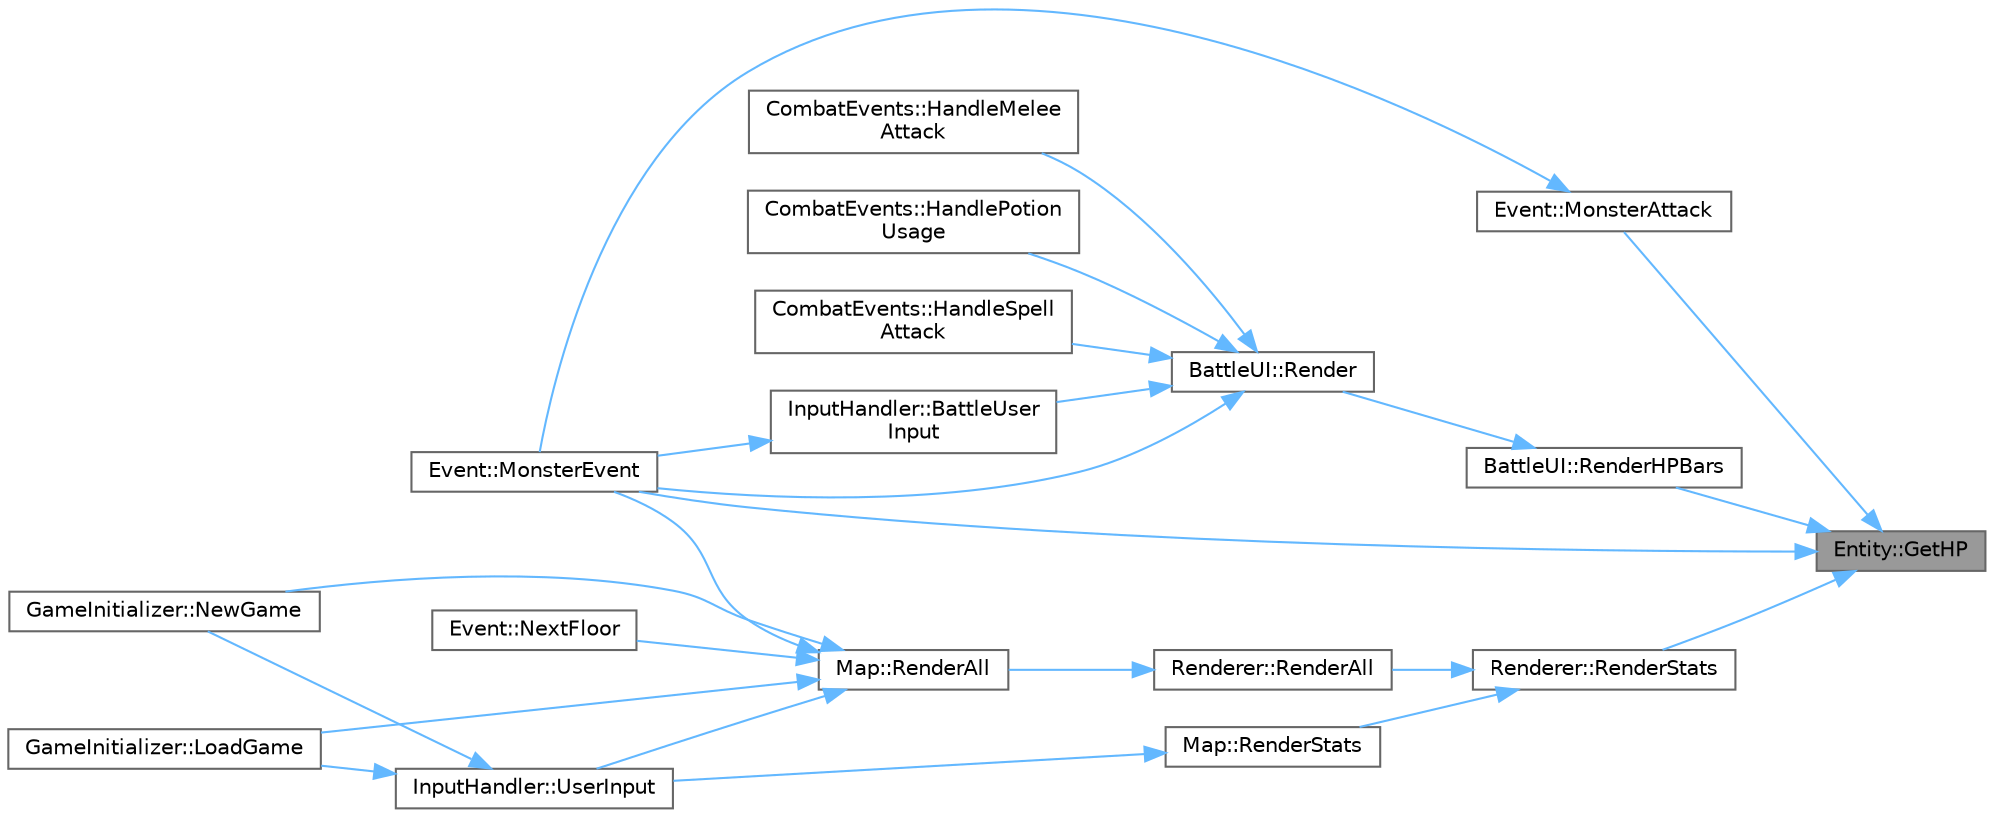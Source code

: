 digraph "Entity::GetHP"
{
 // LATEX_PDF_SIZE
  bgcolor="transparent";
  edge [fontname=Helvetica,fontsize=10,labelfontname=Helvetica,labelfontsize=10];
  node [fontname=Helvetica,fontsize=10,shape=box,height=0.2,width=0.4];
  rankdir="RL";
  Node1 [id="Node000001",label="Entity::GetHP",height=0.2,width=0.4,color="gray40", fillcolor="grey60", style="filled", fontcolor="black",tooltip="Gets the current health points attribute of the entity."];
  Node1 -> Node2 [id="edge1_Node000001_Node000002",dir="back",color="steelblue1",style="solid",tooltip=" "];
  Node2 [id="Node000002",label="Event::MonsterAttack",height=0.2,width=0.4,color="grey40", fillcolor="white", style="filled",URL="$class_event.html#a5de3ce0dfad3a73227db61e9c7e8d6da",tooltip="Handles a monster attack event."];
  Node2 -> Node3 [id="edge2_Node000002_Node000003",dir="back",color="steelblue1",style="solid",tooltip=" "];
  Node3 [id="Node000003",label="Event::MonsterEvent",height=0.2,width=0.4,color="grey40", fillcolor="white", style="filled",URL="$class_event.html#ae13a9997f6b23b04342dee739f2cd1b6",tooltip="Handles a monster event."];
  Node1 -> Node3 [id="edge3_Node000001_Node000003",dir="back",color="steelblue1",style="solid",tooltip=" "];
  Node1 -> Node4 [id="edge4_Node000001_Node000004",dir="back",color="steelblue1",style="solid",tooltip=" "];
  Node4 [id="Node000004",label="BattleUI::RenderHPBars",height=0.2,width=0.4,color="grey40", fillcolor="white", style="filled",URL="$class_battle_u_i.html#af90c38e3b548f3b05668166e60d3c5d8",tooltip="Renders the HP bars for the player and the monster."];
  Node4 -> Node5 [id="edge5_Node000004_Node000005",dir="back",color="steelblue1",style="solid",tooltip=" "];
  Node5 [id="Node000005",label="BattleUI::Render",height=0.2,width=0.4,color="grey40", fillcolor="white", style="filled",URL="$class_battle_u_i.html#a7f64fecd0128bcbf29ab533b0af2de84",tooltip="Renders the battle UI."];
  Node5 -> Node6 [id="edge6_Node000005_Node000006",dir="back",color="steelblue1",style="solid",tooltip=" "];
  Node6 [id="Node000006",label="InputHandler::BattleUser\lInput",height=0.2,width=0.4,color="grey40", fillcolor="white", style="filled",URL="$class_input_handler.html#ae545a74e25eef71ed3f658789cc5018a",tooltip="Handles user input during battles."];
  Node6 -> Node3 [id="edge7_Node000006_Node000003",dir="back",color="steelblue1",style="solid",tooltip=" "];
  Node5 -> Node7 [id="edge8_Node000005_Node000007",dir="back",color="steelblue1",style="solid",tooltip=" "];
  Node7 [id="Node000007",label="CombatEvents::HandleMelee\lAttack",height=0.2,width=0.4,color="grey40", fillcolor="white", style="filled",URL="$class_combat_events.html#ac218c5524397d2ab4fedb0203e87475b",tooltip="Handles a melee attack in combat."];
  Node5 -> Node8 [id="edge9_Node000005_Node000008",dir="back",color="steelblue1",style="solid",tooltip=" "];
  Node8 [id="Node000008",label="CombatEvents::HandlePotion\lUsage",height=0.2,width=0.4,color="grey40", fillcolor="white", style="filled",URL="$class_combat_events.html#a3260199bd698163d4460d0d1319daf4c",tooltip="Handles the usage of a potion in combat."];
  Node5 -> Node9 [id="edge10_Node000005_Node000009",dir="back",color="steelblue1",style="solid",tooltip=" "];
  Node9 [id="Node000009",label="CombatEvents::HandleSpell\lAttack",height=0.2,width=0.4,color="grey40", fillcolor="white", style="filled",URL="$class_combat_events.html#a446faa7e9689eeb8eeb7f97046be3c8c",tooltip="Handles a spell attack in combat."];
  Node5 -> Node3 [id="edge11_Node000005_Node000003",dir="back",color="steelblue1",style="solid",tooltip=" "];
  Node1 -> Node10 [id="edge12_Node000001_Node000010",dir="back",color="steelblue1",style="solid",tooltip=" "];
  Node10 [id="Node000010",label="Renderer::RenderStats",height=0.2,width=0.4,color="grey40", fillcolor="white", style="filled",URL="$class_renderer.html#a9d637be028a796df2def962b166cbc3b",tooltip="Renders the player statistics on the console."];
  Node10 -> Node11 [id="edge13_Node000010_Node000011",dir="back",color="steelblue1",style="solid",tooltip=" "];
  Node11 [id="Node000011",label="Renderer::RenderAll",height=0.2,width=0.4,color="grey40", fillcolor="white", style="filled",URL="$class_renderer.html#a4b9534b25b7aaa77db529028db506fe1",tooltip="Renders the entire game map and player position on the console."];
  Node11 -> Node12 [id="edge14_Node000011_Node000012",dir="back",color="steelblue1",style="solid",tooltip=" "];
  Node12 [id="Node000012",label="Map::RenderAll",height=0.2,width=0.4,color="grey40", fillcolor="white", style="filled",URL="$class_map.html#aca8c6908e60633d6cbb50356adb244ed",tooltip="Renders all elements of the map."];
  Node12 -> Node13 [id="edge15_Node000012_Node000013",dir="back",color="steelblue1",style="solid",tooltip=" "];
  Node13 [id="Node000013",label="GameInitializer::LoadGame",height=0.2,width=0.4,color="grey40", fillcolor="white", style="filled",URL="$class_game_initializer.html#ae716e7cff2b6d5aeb52817de93c03839",tooltip="Loads a saved game from the specified directory."];
  Node12 -> Node3 [id="edge16_Node000012_Node000003",dir="back",color="steelblue1",style="solid",tooltip=" "];
  Node12 -> Node14 [id="edge17_Node000012_Node000014",dir="back",color="steelblue1",style="solid",tooltip=" "];
  Node14 [id="Node000014",label="GameInitializer::NewGame",height=0.2,width=0.4,color="grey40", fillcolor="white", style="filled",URL="$class_game_initializer.html#ae604744fcd25ff4e95f332f29c1b60d5",tooltip="Starts a new game."];
  Node12 -> Node15 [id="edge18_Node000012_Node000015",dir="back",color="steelblue1",style="solid",tooltip=" "];
  Node15 [id="Node000015",label="Event::NextFloor",height=0.2,width=0.4,color="grey40", fillcolor="white", style="filled",URL="$class_event.html#a24e8745f6b8cfb8fa37d56be302da3bd",tooltip="Advances to the next floor."];
  Node12 -> Node16 [id="edge19_Node000012_Node000016",dir="back",color="steelblue1",style="solid",tooltip=" "];
  Node16 [id="Node000016",label="InputHandler::UserInput",height=0.2,width=0.4,color="grey40", fillcolor="white", style="filled",URL="$class_input_handler.html#a41e6c1f2ba464836b12f0e5644957ccd",tooltip="Handles user input for map navigation."];
  Node16 -> Node13 [id="edge20_Node000016_Node000013",dir="back",color="steelblue1",style="solid",tooltip=" "];
  Node16 -> Node14 [id="edge21_Node000016_Node000014",dir="back",color="steelblue1",style="solid",tooltip=" "];
  Node10 -> Node17 [id="edge22_Node000010_Node000017",dir="back",color="steelblue1",style="solid",tooltip=" "];
  Node17 [id="Node000017",label="Map::RenderStats",height=0.2,width=0.4,color="grey40", fillcolor="white", style="filled",URL="$class_map.html#a38f2e7bbe348cbb132c0379705e2f5cd",tooltip="Renders player stats."];
  Node17 -> Node16 [id="edge23_Node000017_Node000016",dir="back",color="steelblue1",style="solid",tooltip=" "];
}
